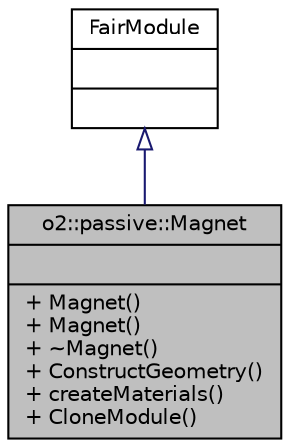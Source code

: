 digraph "o2::passive::Magnet"
{
 // INTERACTIVE_SVG=YES
  bgcolor="transparent";
  edge [fontname="Helvetica",fontsize="10",labelfontname="Helvetica",labelfontsize="10"];
  node [fontname="Helvetica",fontsize="10",shape=record];
  Node1 [label="{o2::passive::Magnet\n||+ Magnet()\l+ Magnet()\l+ ~Magnet()\l+ ConstructGeometry()\l+ createMaterials()\l+ CloneModule()\l}",height=0.2,width=0.4,color="black", fillcolor="grey75", style="filled", fontcolor="black"];
  Node2 -> Node1 [dir="back",color="midnightblue",fontsize="10",style="solid",arrowtail="onormal",fontname="Helvetica"];
  Node2 [label="{FairModule\n||}",height=0.2,width=0.4,color="black",URL="$d4/d06/classFairModule.html"];
}
